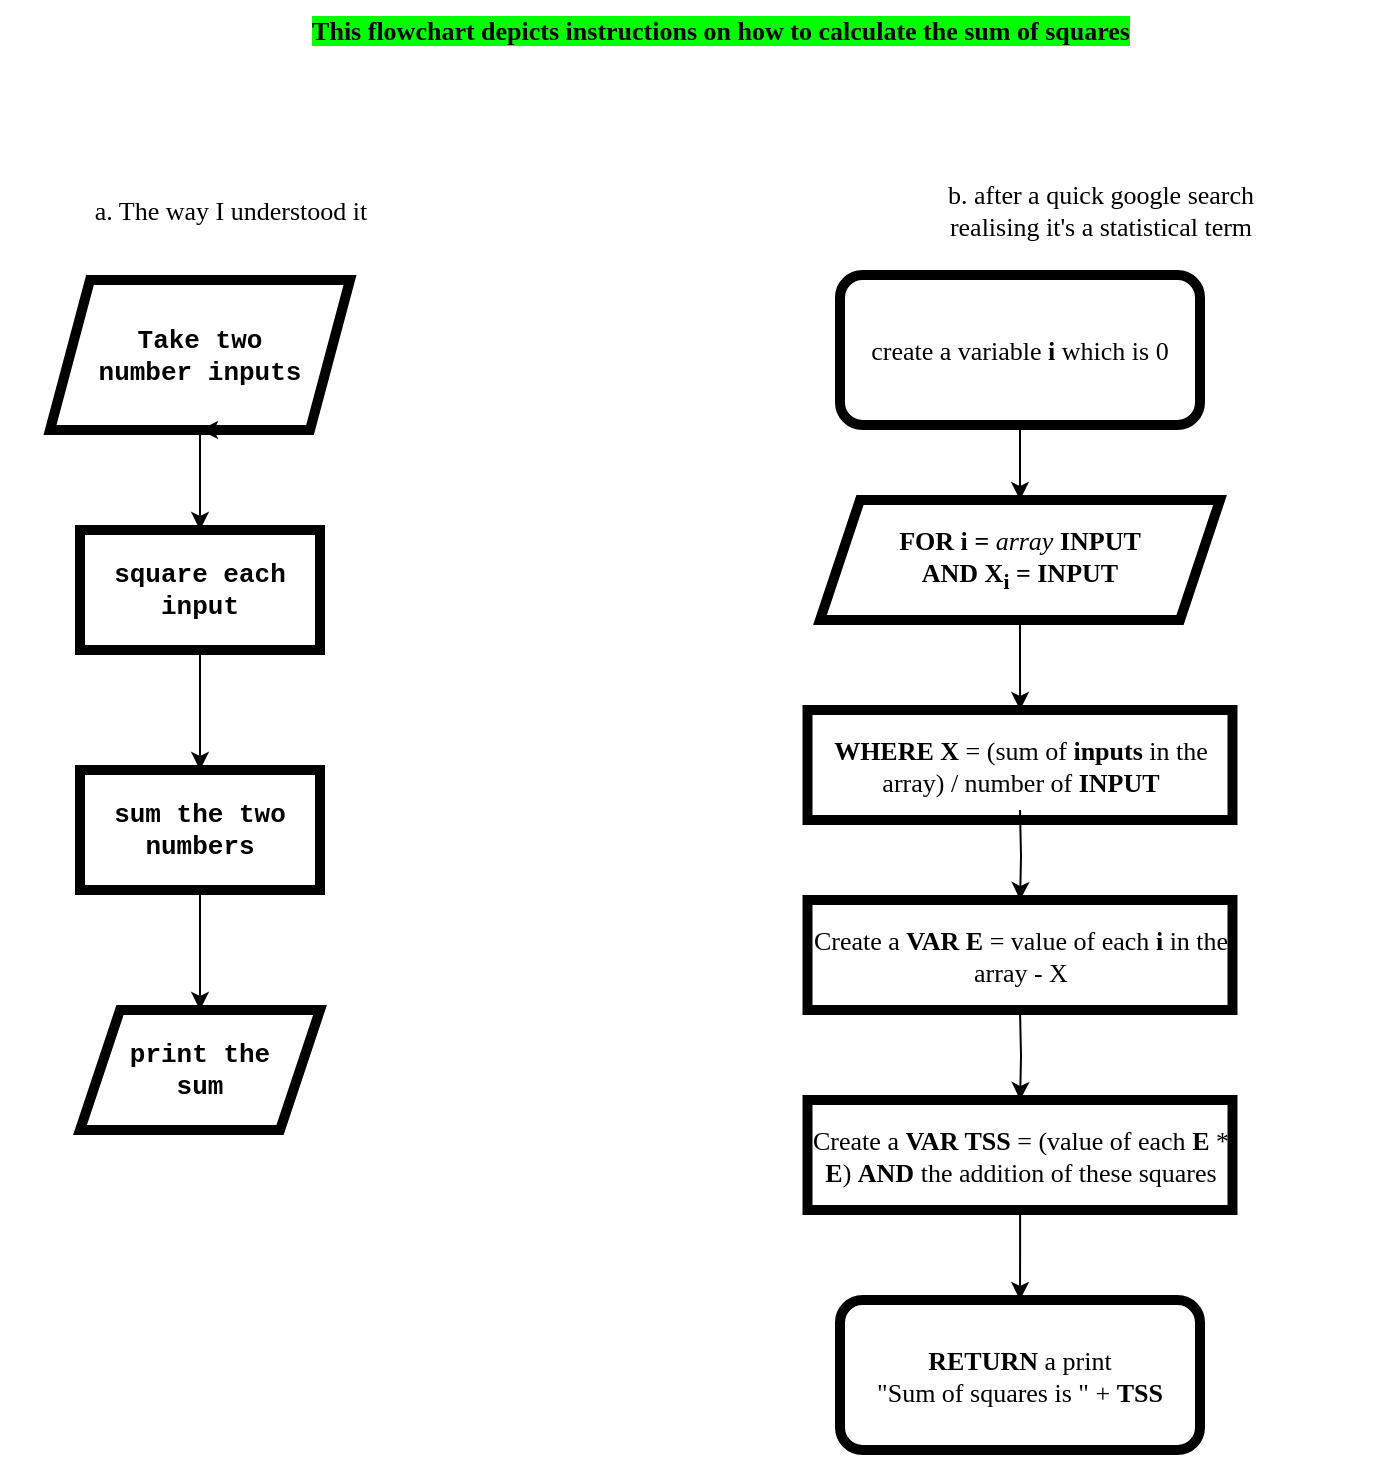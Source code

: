 <mxfile version="20.8.23" type="github">
  <diagram id="C5RBs43oDa-KdzZeNtuy" name="Page-1">
    <mxGraphModel dx="1372" dy="836" grid="1" gridSize="10" guides="1" tooltips="1" connect="1" arrows="1" fold="1" page="1" pageScale="1" pageWidth="827" pageHeight="1169" math="0" shadow="0">
      <root>
        <mxCell id="WIyWlLk6GJQsqaUBKTNV-0" />
        <mxCell id="WIyWlLk6GJQsqaUBKTNV-1" parent="WIyWlLk6GJQsqaUBKTNV-0" />
        <mxCell id="WIyWlLk6GJQsqaUBKTNV-2" value="" style="rounded=0;html=1;jettySize=auto;orthogonalLoop=1;fontSize=11;endArrow=block;endFill=0;endSize=8;strokeWidth=1;shadow=0;labelBackgroundColor=none;edgeStyle=orthogonalEdgeStyle;" parent="WIyWlLk6GJQsqaUBKTNV-1" target="WIyWlLk6GJQsqaUBKTNV-6" edge="1">
          <mxGeometry relative="1" as="geometry">
            <mxPoint x="280" y="100" as="sourcePoint" />
            <Array as="points">
              <mxPoint x="390" y="100" />
              <mxPoint x="390" y="210" />
            </Array>
          </mxGeometry>
        </mxCell>
        <mxCell id="cNk4DbZ6GNwxPfYNXBRW-2" value="" style="edgeStyle=orthogonalEdgeStyle;rounded=0;orthogonalLoop=1;jettySize=auto;html=1;fontFamily=Courier New;fontSize=13;" edge="1" parent="WIyWlLk6GJQsqaUBKTNV-1" source="cNk4DbZ6GNwxPfYNXBRW-1">
          <mxGeometry relative="1" as="geometry">
            <mxPoint x="150" y="285" as="targetPoint" />
            <Array as="points">
              <mxPoint x="150" y="245" />
              <mxPoint x="150" y="245" />
            </Array>
          </mxGeometry>
        </mxCell>
        <mxCell id="cNk4DbZ6GNwxPfYNXBRW-1" value="&lt;font style=&quot;font-size: 13px;&quot; face=&quot;Courier New&quot;&gt;&lt;b&gt;Take two&lt;br&gt;number inputs&lt;/b&gt;&lt;/font&gt;" style="shape=parallelogram;perimeter=parallelogramPerimeter;whiteSpace=wrap;html=1;fixedSize=1;strokeColor=default;strokeWidth=5;" vertex="1" parent="WIyWlLk6GJQsqaUBKTNV-1">
          <mxGeometry x="75" y="160" width="150" height="75" as="geometry" />
        </mxCell>
        <mxCell id="cNk4DbZ6GNwxPfYNXBRW-3" value="&lt;b&gt;square each input&lt;/b&gt;" style="rounded=0;whiteSpace=wrap;html=1;strokeColor=default;strokeWidth=5;fontFamily=Courier New;fontSize=13;" vertex="1" parent="WIyWlLk6GJQsqaUBKTNV-1">
          <mxGeometry x="90" y="285" width="120" height="60" as="geometry" />
        </mxCell>
        <mxCell id="cNk4DbZ6GNwxPfYNXBRW-4" value="" style="edgeStyle=orthogonalEdgeStyle;rounded=0;orthogonalLoop=1;jettySize=auto;html=1;fontFamily=Courier New;fontSize=13;" edge="1" parent="WIyWlLk6GJQsqaUBKTNV-1">
          <mxGeometry relative="1" as="geometry">
            <mxPoint x="150" y="345" as="sourcePoint" />
            <mxPoint x="150" y="405" as="targetPoint" />
            <Array as="points">
              <mxPoint x="150" y="365" />
              <mxPoint x="150" y="365" />
            </Array>
          </mxGeometry>
        </mxCell>
        <mxCell id="cNk4DbZ6GNwxPfYNXBRW-8" value="" style="edgeStyle=orthogonalEdgeStyle;rounded=0;orthogonalLoop=1;jettySize=auto;html=1;fontFamily=Courier New;fontSize=13;" edge="1" parent="WIyWlLk6GJQsqaUBKTNV-1" source="cNk4DbZ6GNwxPfYNXBRW-5" target="cNk4DbZ6GNwxPfYNXBRW-6">
          <mxGeometry relative="1" as="geometry" />
        </mxCell>
        <mxCell id="cNk4DbZ6GNwxPfYNXBRW-5" value="&lt;b&gt;sum the two numbers&lt;/b&gt;" style="rounded=0;whiteSpace=wrap;html=1;strokeColor=default;strokeWidth=5;fontFamily=Courier New;fontSize=13;" vertex="1" parent="WIyWlLk6GJQsqaUBKTNV-1">
          <mxGeometry x="90" y="405" width="120" height="60" as="geometry" />
        </mxCell>
        <mxCell id="cNk4DbZ6GNwxPfYNXBRW-6" value="&lt;b&gt;print the&lt;br&gt;sum&lt;br&gt;&lt;/b&gt;" style="shape=parallelogram;perimeter=parallelogramPerimeter;whiteSpace=wrap;html=1;fixedSize=1;fontSize=13;fontFamily=Courier New;rounded=0;strokeWidth=5;strokeColor=default;" vertex="1" parent="WIyWlLk6GJQsqaUBKTNV-1">
          <mxGeometry x="90" y="525" width="120" height="60" as="geometry" />
        </mxCell>
        <mxCell id="cNk4DbZ6GNwxPfYNXBRW-9" value="This flowchart depicts instructions on how to calculate the sum of squares" style="text;html=1;align=center;verticalAlign=middle;resizable=0;points=[];autosize=1;strokeColor=none;fillColor=none;fontSize=13;fontFamily=Lucida Console;fontStyle=1;labelBackgroundColor=#00FF00;" vertex="1" parent="WIyWlLk6GJQsqaUBKTNV-1">
          <mxGeometry x="100" y="20" width="620" height="30" as="geometry" />
        </mxCell>
        <mxCell id="cNk4DbZ6GNwxPfYNXBRW-10" value="a. The way I understood it" style="text;html=1;align=center;verticalAlign=middle;resizable=0;points=[];autosize=1;strokeColor=none;fillColor=none;fontSize=13;fontFamily=Lucida Console;" vertex="1" parent="WIyWlLk6GJQsqaUBKTNV-1">
          <mxGeometry x="50" y="110" width="230" height="30" as="geometry" />
        </mxCell>
        <mxCell id="cNk4DbZ6GNwxPfYNXBRW-11" value="b. after a quick google search&lt;br&gt;realising it&#39;s a statistical term" style="text;html=1;align=center;verticalAlign=middle;resizable=0;points=[];autosize=1;strokeColor=none;fillColor=none;fontSize=13;fontFamily=Lucida Console;" vertex="1" parent="WIyWlLk6GJQsqaUBKTNV-1">
          <mxGeometry x="460" y="105" width="280" height="40" as="geometry" />
        </mxCell>
        <mxCell id="cNk4DbZ6GNwxPfYNXBRW-15" value="" style="edgeStyle=orthogonalEdgeStyle;rounded=0;orthogonalLoop=1;jettySize=auto;html=1;fontFamily=Lucida Console;fontSize=13;" edge="1" parent="WIyWlLk6GJQsqaUBKTNV-1" source="cNk4DbZ6GNwxPfYNXBRW-13" target="cNk4DbZ6GNwxPfYNXBRW-14">
          <mxGeometry relative="1" as="geometry" />
        </mxCell>
        <mxCell id="cNk4DbZ6GNwxPfYNXBRW-13" value="&lt;span style=&quot;&quot;&gt;create a variable &lt;b&gt;i &lt;/b&gt;which is 0&lt;/span&gt;" style="rounded=1;whiteSpace=wrap;html=1;labelBackgroundColor=none;strokeColor=default;strokeWidth=5;fontFamily=Lucida Console;fontSize=13;" vertex="1" parent="WIyWlLk6GJQsqaUBKTNV-1">
          <mxGeometry x="470" y="157.5" width="180" height="75" as="geometry" />
        </mxCell>
        <mxCell id="cNk4DbZ6GNwxPfYNXBRW-18" value="" style="edgeStyle=orthogonalEdgeStyle;rounded=0;orthogonalLoop=1;jettySize=auto;html=1;fontFamily=Lucida Console;fontSize=13;" edge="1" parent="WIyWlLk6GJQsqaUBKTNV-1" source="cNk4DbZ6GNwxPfYNXBRW-14" target="cNk4DbZ6GNwxPfYNXBRW-16">
          <mxGeometry relative="1" as="geometry" />
        </mxCell>
        <mxCell id="cNk4DbZ6GNwxPfYNXBRW-14" value="&lt;b&gt;FOR i&lt;/b&gt;&lt;i&gt;&amp;nbsp;&lt;b&gt;=&lt;/b&gt; array&amp;nbsp;&lt;/i&gt;&lt;b&gt;INPUT&lt;br&gt;AND X&lt;sub&gt;i&lt;/sub&gt;&amp;nbsp;= INPUT&lt;/b&gt;" style="shape=parallelogram;perimeter=parallelogramPerimeter;whiteSpace=wrap;html=1;fixedSize=1;labelBackgroundColor=#FFFFFF;strokeColor=default;strokeWidth=5;fontFamily=Lucida Console;fontSize=13;" vertex="1" parent="WIyWlLk6GJQsqaUBKTNV-1">
          <mxGeometry x="460" y="270" width="200" height="60" as="geometry" />
        </mxCell>
        <mxCell id="cNk4DbZ6GNwxPfYNXBRW-16" value="&lt;b&gt;WHERE X &lt;/b&gt;= (sum of &lt;b&gt;inputs&lt;/b&gt; in the array) / number of &lt;b&gt;INPUT&lt;/b&gt;" style="whiteSpace=wrap;html=1;labelBackgroundColor=none;strokeColor=default;strokeWidth=5;fontFamily=Lucida Console;fontSize=13;" vertex="1" parent="WIyWlLk6GJQsqaUBKTNV-1">
          <mxGeometry x="453.75" y="375" width="212.5" height="55" as="geometry" />
        </mxCell>
        <mxCell id="cNk4DbZ6GNwxPfYNXBRW-19" style="edgeStyle=orthogonalEdgeStyle;rounded=0;orthogonalLoop=1;jettySize=auto;html=1;exitX=0.75;exitY=1;exitDx=0;exitDy=0;entryX=0.5;entryY=1;entryDx=0;entryDy=0;fontFamily=Lucida Console;fontSize=13;" edge="1" parent="WIyWlLk6GJQsqaUBKTNV-1" source="cNk4DbZ6GNwxPfYNXBRW-1" target="cNk4DbZ6GNwxPfYNXBRW-1">
          <mxGeometry relative="1" as="geometry" />
        </mxCell>
        <mxCell id="cNk4DbZ6GNwxPfYNXBRW-20" value="" style="edgeStyle=orthogonalEdgeStyle;rounded=0;orthogonalLoop=1;jettySize=auto;html=1;fontFamily=Lucida Console;fontSize=13;" edge="1" parent="WIyWlLk6GJQsqaUBKTNV-1" target="cNk4DbZ6GNwxPfYNXBRW-21">
          <mxGeometry relative="1" as="geometry">
            <mxPoint x="560" y="425" as="sourcePoint" />
          </mxGeometry>
        </mxCell>
        <mxCell id="cNk4DbZ6GNwxPfYNXBRW-21" value="Create a&amp;nbsp;&lt;b&gt;VAR E &lt;/b&gt;= value of each &lt;b&gt;i&lt;/b&gt; in the array - X" style="whiteSpace=wrap;html=1;labelBackgroundColor=none;strokeColor=default;strokeWidth=5;fontFamily=Lucida Console;fontSize=13;" vertex="1" parent="WIyWlLk6GJQsqaUBKTNV-1">
          <mxGeometry x="453.75" y="470" width="212.5" height="55" as="geometry" />
        </mxCell>
        <mxCell id="cNk4DbZ6GNwxPfYNXBRW-23" value="" style="edgeStyle=orthogonalEdgeStyle;rounded=0;orthogonalLoop=1;jettySize=auto;html=1;fontFamily=Lucida Console;fontSize=13;" edge="1" parent="WIyWlLk6GJQsqaUBKTNV-1" target="cNk4DbZ6GNwxPfYNXBRW-24">
          <mxGeometry relative="1" as="geometry">
            <mxPoint x="560" y="525" as="sourcePoint" />
          </mxGeometry>
        </mxCell>
        <mxCell id="cNk4DbZ6GNwxPfYNXBRW-26" value="" style="edgeStyle=orthogonalEdgeStyle;rounded=0;orthogonalLoop=1;jettySize=auto;html=1;fontFamily=Lucida Console;fontSize=13;" edge="1" parent="WIyWlLk6GJQsqaUBKTNV-1" source="cNk4DbZ6GNwxPfYNXBRW-24" target="cNk4DbZ6GNwxPfYNXBRW-25">
          <mxGeometry relative="1" as="geometry" />
        </mxCell>
        <mxCell id="cNk4DbZ6GNwxPfYNXBRW-24" value="Create a&amp;nbsp;&lt;b&gt;VAR TSS&amp;nbsp;&lt;/b&gt;= (value of each &lt;b&gt;E&lt;/b&gt; * &lt;b&gt;E&lt;/b&gt;) &lt;b&gt;AND &lt;/b&gt;the addition of these squares" style="whiteSpace=wrap;html=1;labelBackgroundColor=none;strokeColor=default;strokeWidth=5;fontFamily=Lucida Console;fontSize=13;" vertex="1" parent="WIyWlLk6GJQsqaUBKTNV-1">
          <mxGeometry x="453.75" y="570" width="212.5" height="55" as="geometry" />
        </mxCell>
        <mxCell id="cNk4DbZ6GNwxPfYNXBRW-25" value="&lt;b&gt;RETURN &lt;/b&gt;a print&lt;br&gt;&quot;Sum of squares is &quot; + &lt;b&gt;TSS&lt;/b&gt;" style="rounded=1;whiteSpace=wrap;html=1;labelBackgroundColor=none;strokeColor=default;strokeWidth=5;fontFamily=Lucida Console;fontSize=13;" vertex="1" parent="WIyWlLk6GJQsqaUBKTNV-1">
          <mxGeometry x="470" y="670" width="180" height="75" as="geometry" />
        </mxCell>
      </root>
    </mxGraphModel>
  </diagram>
</mxfile>
